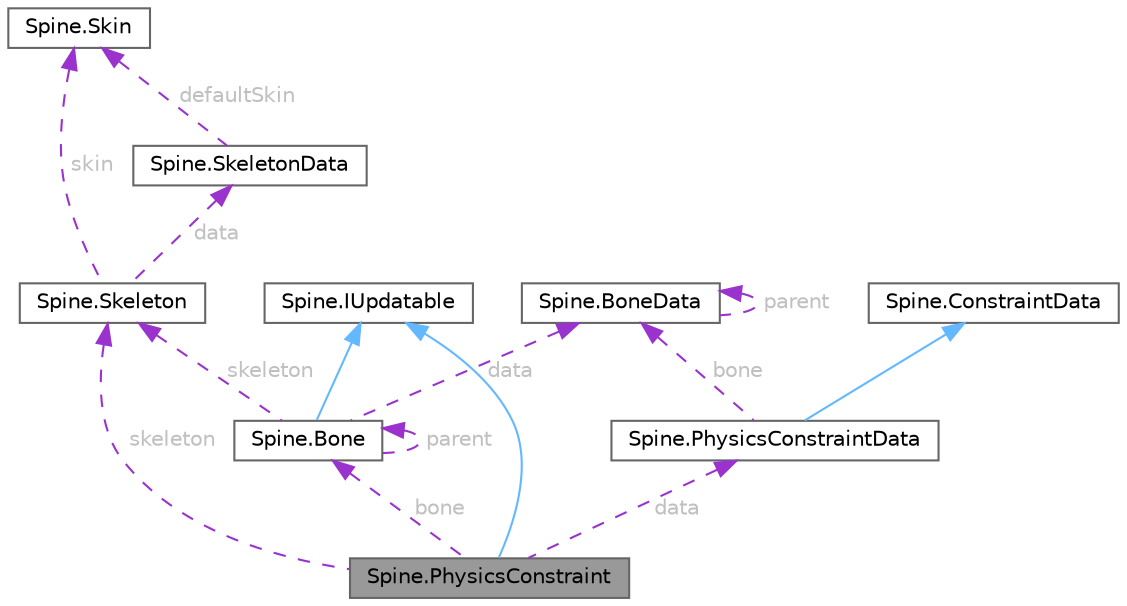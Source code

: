 digraph "Spine.PhysicsConstraint"
{
 // LATEX_PDF_SIZE
  bgcolor="transparent";
  edge [fontname=Helvetica,fontsize=10,labelfontname=Helvetica,labelfontsize=10];
  node [fontname=Helvetica,fontsize=10,shape=box,height=0.2,width=0.4];
  Node1 [id="Node000001",label="Spine.PhysicsConstraint",height=0.2,width=0.4,color="gray40", fillcolor="grey60", style="filled", fontcolor="black",tooltip="Stores the current pose for a physics constraint. A physics constraint applies physics to bones."];
  Node2 -> Node1 [id="edge15_Node000001_Node000002",dir="back",color="steelblue1",style="solid",tooltip=" "];
  Node2 [id="Node000002",label="Spine.IUpdatable",height=0.2,width=0.4,color="gray40", fillcolor="white", style="filled",URL="$interface_spine_1_1_i_updatable.html",tooltip="The interface for items updated by Skeleton.UpdateWorldTransform(Physics)."];
  Node3 -> Node1 [id="edge16_Node000001_Node000003",dir="back",color="darkorchid3",style="dashed",tooltip=" ",label=" data",fontcolor="grey" ];
  Node3 [id="Node000003",label="Spine.PhysicsConstraintData",height=0.2,width=0.4,color="gray40", fillcolor="white", style="filled",URL="$class_spine_1_1_physics_constraint_data.html",tooltip="Stores the setup pose for a PhysicsConstraint."];
  Node4 -> Node3 [id="edge17_Node000003_Node000004",dir="back",color="steelblue1",style="solid",tooltip=" "];
  Node4 [id="Node000004",label="Spine.ConstraintData",height=0.2,width=0.4,color="gray40", fillcolor="white", style="filled",URL="$class_spine_1_1_constraint_data.html",tooltip="The base class for all constraint datas."];
  Node5 -> Node3 [id="edge18_Node000003_Node000005",dir="back",color="darkorchid3",style="dashed",tooltip=" ",label=" bone",fontcolor="grey" ];
  Node5 [id="Node000005",label="Spine.BoneData",height=0.2,width=0.4,color="gray40", fillcolor="white", style="filled",URL="$class_spine_1_1_bone_data.html",tooltip=" "];
  Node5 -> Node5 [id="edge19_Node000005_Node000005",dir="back",color="darkorchid3",style="dashed",tooltip=" ",label=" parent",fontcolor="grey" ];
  Node6 -> Node1 [id="edge20_Node000001_Node000006",dir="back",color="darkorchid3",style="dashed",tooltip=" ",label=" bone",fontcolor="grey" ];
  Node6 [id="Node000006",label="Spine.Bone",height=0.2,width=0.4,color="gray40", fillcolor="white", style="filled",URL="$class_spine_1_1_bone.html",tooltip="Stores a bone's current pose."];
  Node2 -> Node6 [id="edge21_Node000006_Node000002",dir="back",color="steelblue1",style="solid",tooltip=" "];
  Node5 -> Node6 [id="edge22_Node000006_Node000005",dir="back",color="darkorchid3",style="dashed",tooltip=" ",label=" data",fontcolor="grey" ];
  Node7 -> Node6 [id="edge23_Node000006_Node000007",dir="back",color="darkorchid3",style="dashed",tooltip=" ",label=" skeleton",fontcolor="grey" ];
  Node7 [id="Node000007",label="Spine.Skeleton",height=0.2,width=0.4,color="gray40", fillcolor="white", style="filled",URL="$class_spine_1_1_skeleton.html",tooltip=" "];
  Node8 -> Node7 [id="edge24_Node000007_Node000008",dir="back",color="darkorchid3",style="dashed",tooltip=" ",label=" data",fontcolor="grey" ];
  Node8 [id="Node000008",label="Spine.SkeletonData",height=0.2,width=0.4,color="gray40", fillcolor="white", style="filled",URL="$class_spine_1_1_skeleton_data.html",tooltip="Stores the setup pose and all of the stateless data for a skeleton."];
  Node9 -> Node8 [id="edge25_Node000008_Node000009",dir="back",color="darkorchid3",style="dashed",tooltip=" ",label=" defaultSkin",fontcolor="grey" ];
  Node9 [id="Node000009",label="Spine.Skin",height=0.2,width=0.4,color="gray40", fillcolor="white", style="filled",URL="$class_spine_1_1_skin.html",tooltip="Stores attachments by slot index and attachment name."];
  Node9 -> Node7 [id="edge26_Node000007_Node000009",dir="back",color="darkorchid3",style="dashed",tooltip=" ",label=" skin",fontcolor="grey" ];
  Node6 -> Node6 [id="edge27_Node000006_Node000006",dir="back",color="darkorchid3",style="dashed",tooltip=" ",label=" parent",fontcolor="grey" ];
  Node7 -> Node1 [id="edge28_Node000001_Node000007",dir="back",color="darkorchid3",style="dashed",tooltip=" ",label=" skeleton",fontcolor="grey" ];
}
